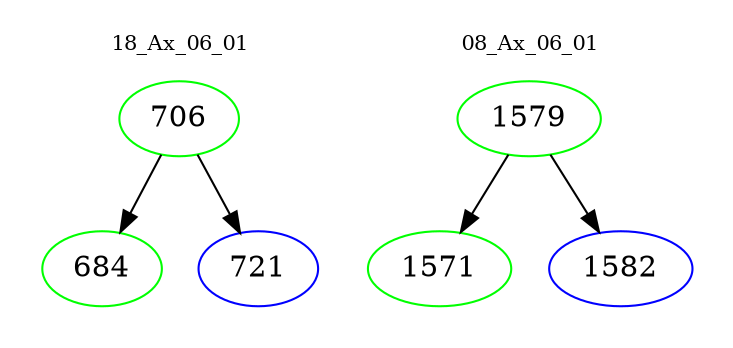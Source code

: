 digraph{
subgraph cluster_0 {
color = white
label = "18_Ax_06_01";
fontsize=10;
T0_706 [label="706", color="green"]
T0_706 -> T0_684 [color="black"]
T0_684 [label="684", color="green"]
T0_706 -> T0_721 [color="black"]
T0_721 [label="721", color="blue"]
}
subgraph cluster_1 {
color = white
label = "08_Ax_06_01";
fontsize=10;
T1_1579 [label="1579", color="green"]
T1_1579 -> T1_1571 [color="black"]
T1_1571 [label="1571", color="green"]
T1_1579 -> T1_1582 [color="black"]
T1_1582 [label="1582", color="blue"]
}
}
